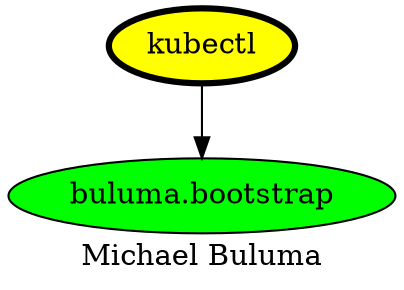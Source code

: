 digraph PhiloDilemma {
  label = "Michael Buluma" ;
  overlap=false
  {
    "kubectl" [fillcolor=yellow style=filled penwidth=3]
    "buluma.bootstrap" [fillcolor=green style=filled]
  }
  "kubectl" -> "buluma.bootstrap"
}
